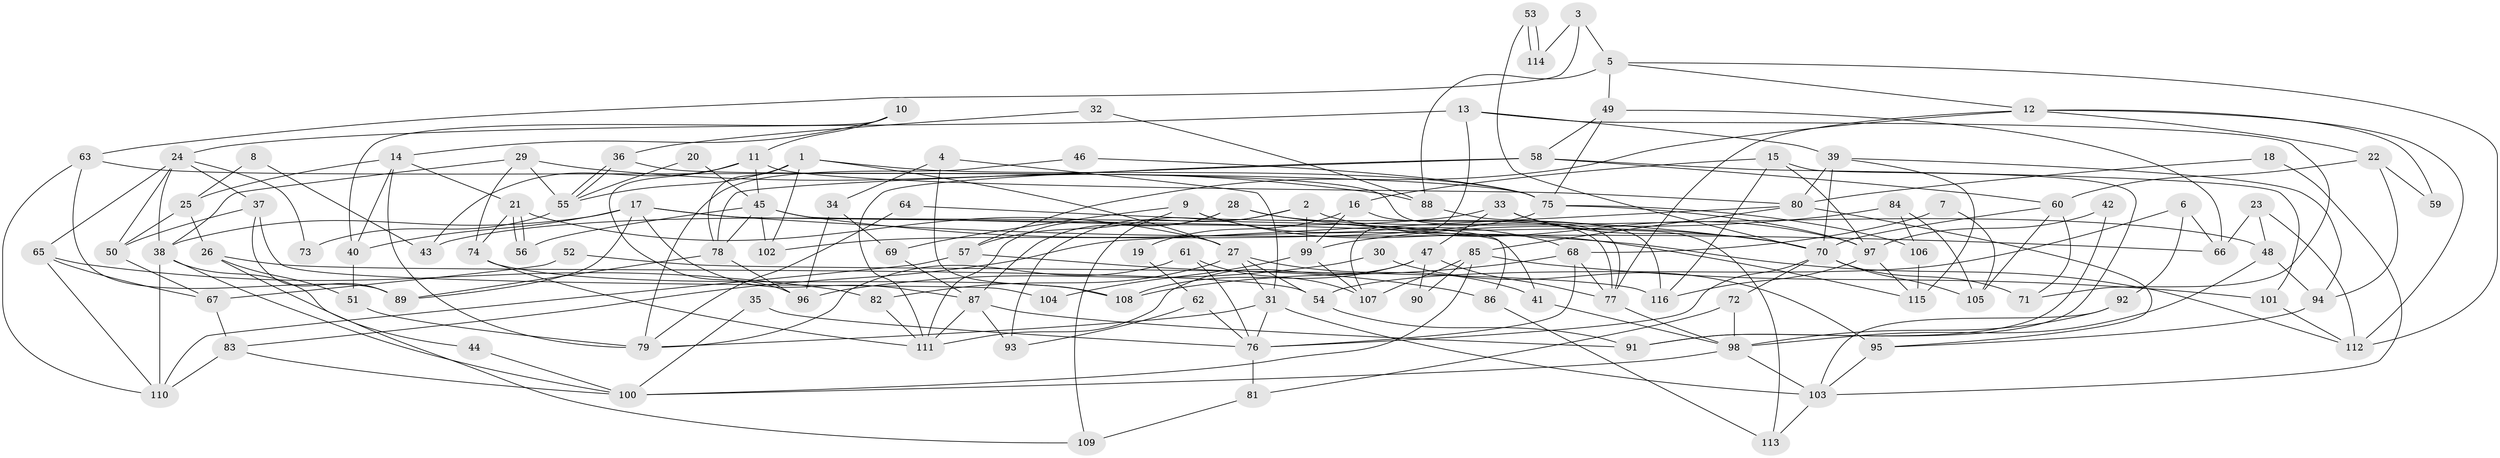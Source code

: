 // coarse degree distribution, {8: 0.028169014084507043, 5: 0.1267605633802817, 3: 0.11267605633802817, 6: 0.22535211267605634, 7: 0.11267605633802817, 4: 0.22535211267605634, 10: 0.04225352112676056, 2: 0.11267605633802817, 11: 0.014084507042253521}
// Generated by graph-tools (version 1.1) at 2025/24/03/03/25 07:24:00]
// undirected, 116 vertices, 232 edges
graph export_dot {
graph [start="1"]
  node [color=gray90,style=filled];
  1;
  2;
  3;
  4;
  5;
  6;
  7;
  8;
  9;
  10;
  11;
  12;
  13;
  14;
  15;
  16;
  17;
  18;
  19;
  20;
  21;
  22;
  23;
  24;
  25;
  26;
  27;
  28;
  29;
  30;
  31;
  32;
  33;
  34;
  35;
  36;
  37;
  38;
  39;
  40;
  41;
  42;
  43;
  44;
  45;
  46;
  47;
  48;
  49;
  50;
  51;
  52;
  53;
  54;
  55;
  56;
  57;
  58;
  59;
  60;
  61;
  62;
  63;
  64;
  65;
  66;
  67;
  68;
  69;
  70;
  71;
  72;
  73;
  74;
  75;
  76;
  77;
  78;
  79;
  80;
  81;
  82;
  83;
  84;
  85;
  86;
  87;
  88;
  89;
  90;
  91;
  92;
  93;
  94;
  95;
  96;
  97;
  98;
  99;
  100;
  101;
  102;
  103;
  104;
  105;
  106;
  107;
  108;
  109;
  110;
  111;
  112;
  113;
  114;
  115;
  116;
  1 -- 27;
  1 -- 78;
  1 -- 55;
  1 -- 75;
  1 -- 102;
  2 -- 97;
  2 -- 99;
  2 -- 93;
  2 -- 109;
  3 -- 63;
  3 -- 5;
  3 -- 114;
  4 -- 108;
  4 -- 31;
  4 -- 34;
  5 -- 12;
  5 -- 112;
  5 -- 49;
  5 -- 88;
  6 -- 66;
  6 -- 92;
  6 -- 54;
  7 -- 105;
  7 -- 68;
  8 -- 25;
  8 -- 43;
  9 -- 68;
  9 -- 69;
  9 -- 57;
  9 -- 115;
  10 -- 40;
  10 -- 14;
  10 -- 11;
  11 -- 80;
  11 -- 43;
  11 -- 45;
  11 -- 96;
  12 -- 112;
  12 -- 77;
  12 -- 22;
  12 -- 57;
  12 -- 59;
  13 -- 24;
  13 -- 39;
  13 -- 71;
  13 -- 107;
  14 -- 21;
  14 -- 40;
  14 -- 25;
  14 -- 79;
  15 -- 97;
  15 -- 16;
  15 -- 91;
  15 -- 116;
  16 -- 77;
  16 -- 99;
  16 -- 19;
  17 -- 38;
  17 -- 66;
  17 -- 40;
  17 -- 41;
  17 -- 87;
  17 -- 89;
  18 -- 80;
  18 -- 103;
  19 -- 62;
  20 -- 45;
  20 -- 55;
  21 -- 56;
  21 -- 56;
  21 -- 74;
  21 -- 27;
  22 -- 94;
  22 -- 59;
  22 -- 60;
  23 -- 48;
  23 -- 112;
  23 -- 66;
  24 -- 65;
  24 -- 37;
  24 -- 38;
  24 -- 50;
  24 -- 73;
  25 -- 50;
  25 -- 26;
  26 -- 54;
  26 -- 51;
  26 -- 109;
  27 -- 41;
  27 -- 31;
  27 -- 54;
  27 -- 82;
  28 -- 87;
  28 -- 48;
  28 -- 70;
  28 -- 111;
  29 -- 55;
  29 -- 38;
  29 -- 74;
  29 -- 88;
  30 -- 95;
  30 -- 96;
  31 -- 76;
  31 -- 79;
  31 -- 103;
  32 -- 88;
  32 -- 36;
  33 -- 113;
  33 -- 70;
  33 -- 43;
  33 -- 47;
  34 -- 96;
  34 -- 69;
  35 -- 76;
  35 -- 100;
  36 -- 55;
  36 -- 55;
  36 -- 77;
  37 -- 89;
  37 -- 50;
  37 -- 104;
  38 -- 110;
  38 -- 44;
  38 -- 100;
  39 -- 70;
  39 -- 115;
  39 -- 80;
  39 -- 94;
  40 -- 51;
  41 -- 98;
  42 -- 97;
  42 -- 91;
  44 -- 100;
  45 -- 102;
  45 -- 56;
  45 -- 78;
  45 -- 86;
  45 -- 112;
  46 -- 79;
  46 -- 75;
  47 -- 111;
  47 -- 77;
  47 -- 90;
  47 -- 108;
  48 -- 94;
  48 -- 98;
  49 -- 58;
  49 -- 66;
  49 -- 75;
  50 -- 67;
  51 -- 79;
  52 -- 67;
  52 -- 116;
  53 -- 70;
  53 -- 114;
  53 -- 114;
  54 -- 91;
  55 -- 73;
  57 -- 86;
  57 -- 110;
  58 -- 111;
  58 -- 60;
  58 -- 78;
  58 -- 101;
  60 -- 70;
  60 -- 71;
  60 -- 105;
  61 -- 79;
  61 -- 107;
  61 -- 76;
  62 -- 93;
  62 -- 76;
  63 -- 89;
  63 -- 75;
  63 -- 110;
  64 -- 79;
  64 -- 70;
  65 -- 82;
  65 -- 110;
  65 -- 67;
  67 -- 83;
  68 -- 76;
  68 -- 108;
  68 -- 77;
  69 -- 87;
  70 -- 71;
  70 -- 72;
  70 -- 76;
  70 -- 105;
  72 -- 81;
  72 -- 98;
  74 -- 111;
  74 -- 108;
  75 -- 97;
  75 -- 102;
  75 -- 106;
  76 -- 81;
  77 -- 98;
  78 -- 89;
  78 -- 96;
  80 -- 83;
  80 -- 85;
  80 -- 95;
  81 -- 109;
  82 -- 111;
  83 -- 100;
  83 -- 110;
  84 -- 106;
  84 -- 105;
  84 -- 99;
  85 -- 100;
  85 -- 90;
  85 -- 101;
  85 -- 107;
  86 -- 113;
  87 -- 91;
  87 -- 93;
  87 -- 111;
  88 -- 116;
  92 -- 103;
  92 -- 98;
  94 -- 95;
  95 -- 103;
  97 -- 116;
  97 -- 115;
  98 -- 100;
  98 -- 103;
  99 -- 107;
  99 -- 104;
  101 -- 112;
  103 -- 113;
  106 -- 115;
}
